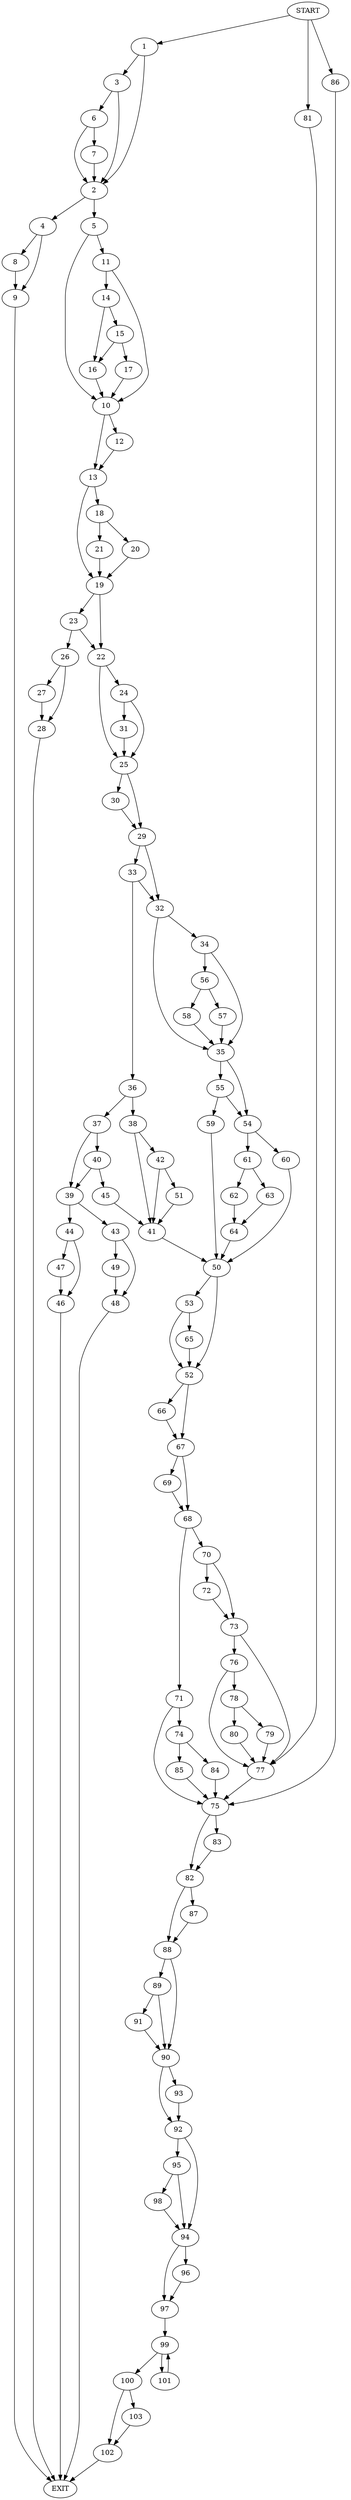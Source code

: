 digraph {
0 [label="START"]
104 [label="EXIT"]
0 -> 1
1 -> 2
1 -> 3
2 -> 4
2 -> 5
3 -> 2
3 -> 6
6 -> 2
6 -> 7
7 -> 2
4 -> 8
4 -> 9
5 -> 10
5 -> 11
8 -> 9
9 -> 104
10 -> 12
10 -> 13
11 -> 10
11 -> 14
14 -> 15
14 -> 16
15 -> 17
15 -> 16
16 -> 10
17 -> 10
12 -> 13
13 -> 18
13 -> 19
18 -> 20
18 -> 21
19 -> 22
19 -> 23
20 -> 19
21 -> 19
22 -> 24
22 -> 25
23 -> 22
23 -> 26
26 -> 27
26 -> 28
28 -> 104
27 -> 28
25 -> 29
25 -> 30
24 -> 31
24 -> 25
31 -> 25
30 -> 29
29 -> 32
29 -> 33
32 -> 34
32 -> 35
33 -> 36
33 -> 32
36 -> 37
36 -> 38
37 -> 39
37 -> 40
38 -> 41
38 -> 42
39 -> 43
39 -> 44
40 -> 39
40 -> 45
45 -> 41
44 -> 46
44 -> 47
43 -> 48
43 -> 49
47 -> 46
46 -> 104
48 -> 104
49 -> 48
41 -> 50
42 -> 41
42 -> 51
51 -> 41
50 -> 52
50 -> 53
35 -> 54
35 -> 55
34 -> 56
34 -> 35
56 -> 57
56 -> 58
58 -> 35
57 -> 35
55 -> 54
55 -> 59
54 -> 60
54 -> 61
59 -> 50
60 -> 50
61 -> 62
61 -> 63
62 -> 64
63 -> 64
64 -> 50
53 -> 52
53 -> 65
52 -> 66
52 -> 67
65 -> 52
66 -> 67
67 -> 68
67 -> 69
68 -> 70
68 -> 71
69 -> 68
70 -> 72
70 -> 73
71 -> 74
71 -> 75
72 -> 73
73 -> 76
73 -> 77
76 -> 78
76 -> 77
77 -> 75
78 -> 79
78 -> 80
79 -> 77
80 -> 77
0 -> 81
81 -> 77
75 -> 82
75 -> 83
74 -> 84
74 -> 85
84 -> 75
85 -> 75
0 -> 86
86 -> 75
83 -> 82
82 -> 87
82 -> 88
87 -> 88
88 -> 89
88 -> 90
89 -> 91
89 -> 90
90 -> 92
90 -> 93
91 -> 90
92 -> 94
92 -> 95
93 -> 92
94 -> 96
94 -> 97
95 -> 94
95 -> 98
98 -> 94
96 -> 97
97 -> 99
99 -> 100
99 -> 101
100 -> 102
100 -> 103
101 -> 99
102 -> 104
103 -> 102
}
